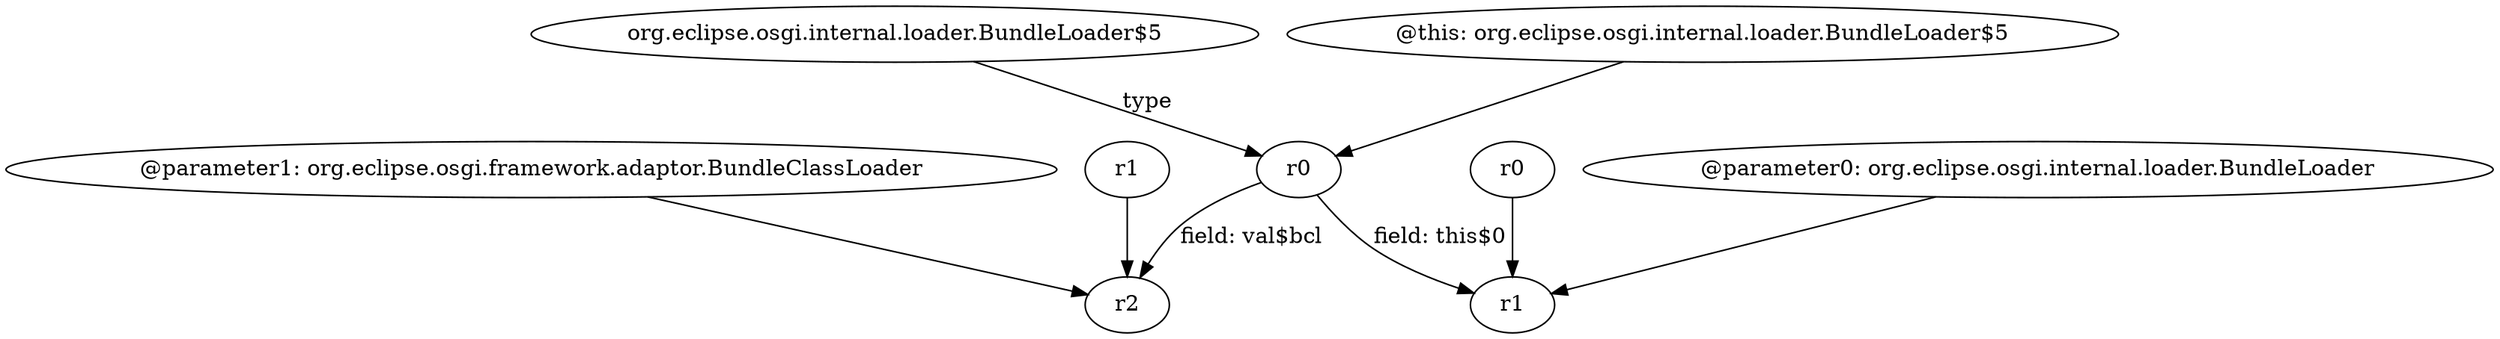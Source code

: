 digraph g {
0[label="r0"]
1[label="r1"]
0->1[label=""]
2[label="org.eclipse.osgi.internal.loader.BundleLoader$5"]
3[label="r0"]
2->3[label="type"]
4[label="@parameter1: org.eclipse.osgi.framework.adaptor.BundleClassLoader"]
5[label="r2"]
4->5[label=""]
3->5[label="field: val$bcl"]
6[label="r1"]
6->5[label=""]
7[label="@this: org.eclipse.osgi.internal.loader.BundleLoader$5"]
7->3[label=""]
8[label="@parameter0: org.eclipse.osgi.internal.loader.BundleLoader"]
8->1[label=""]
3->1[label="field: this$0"]
}
